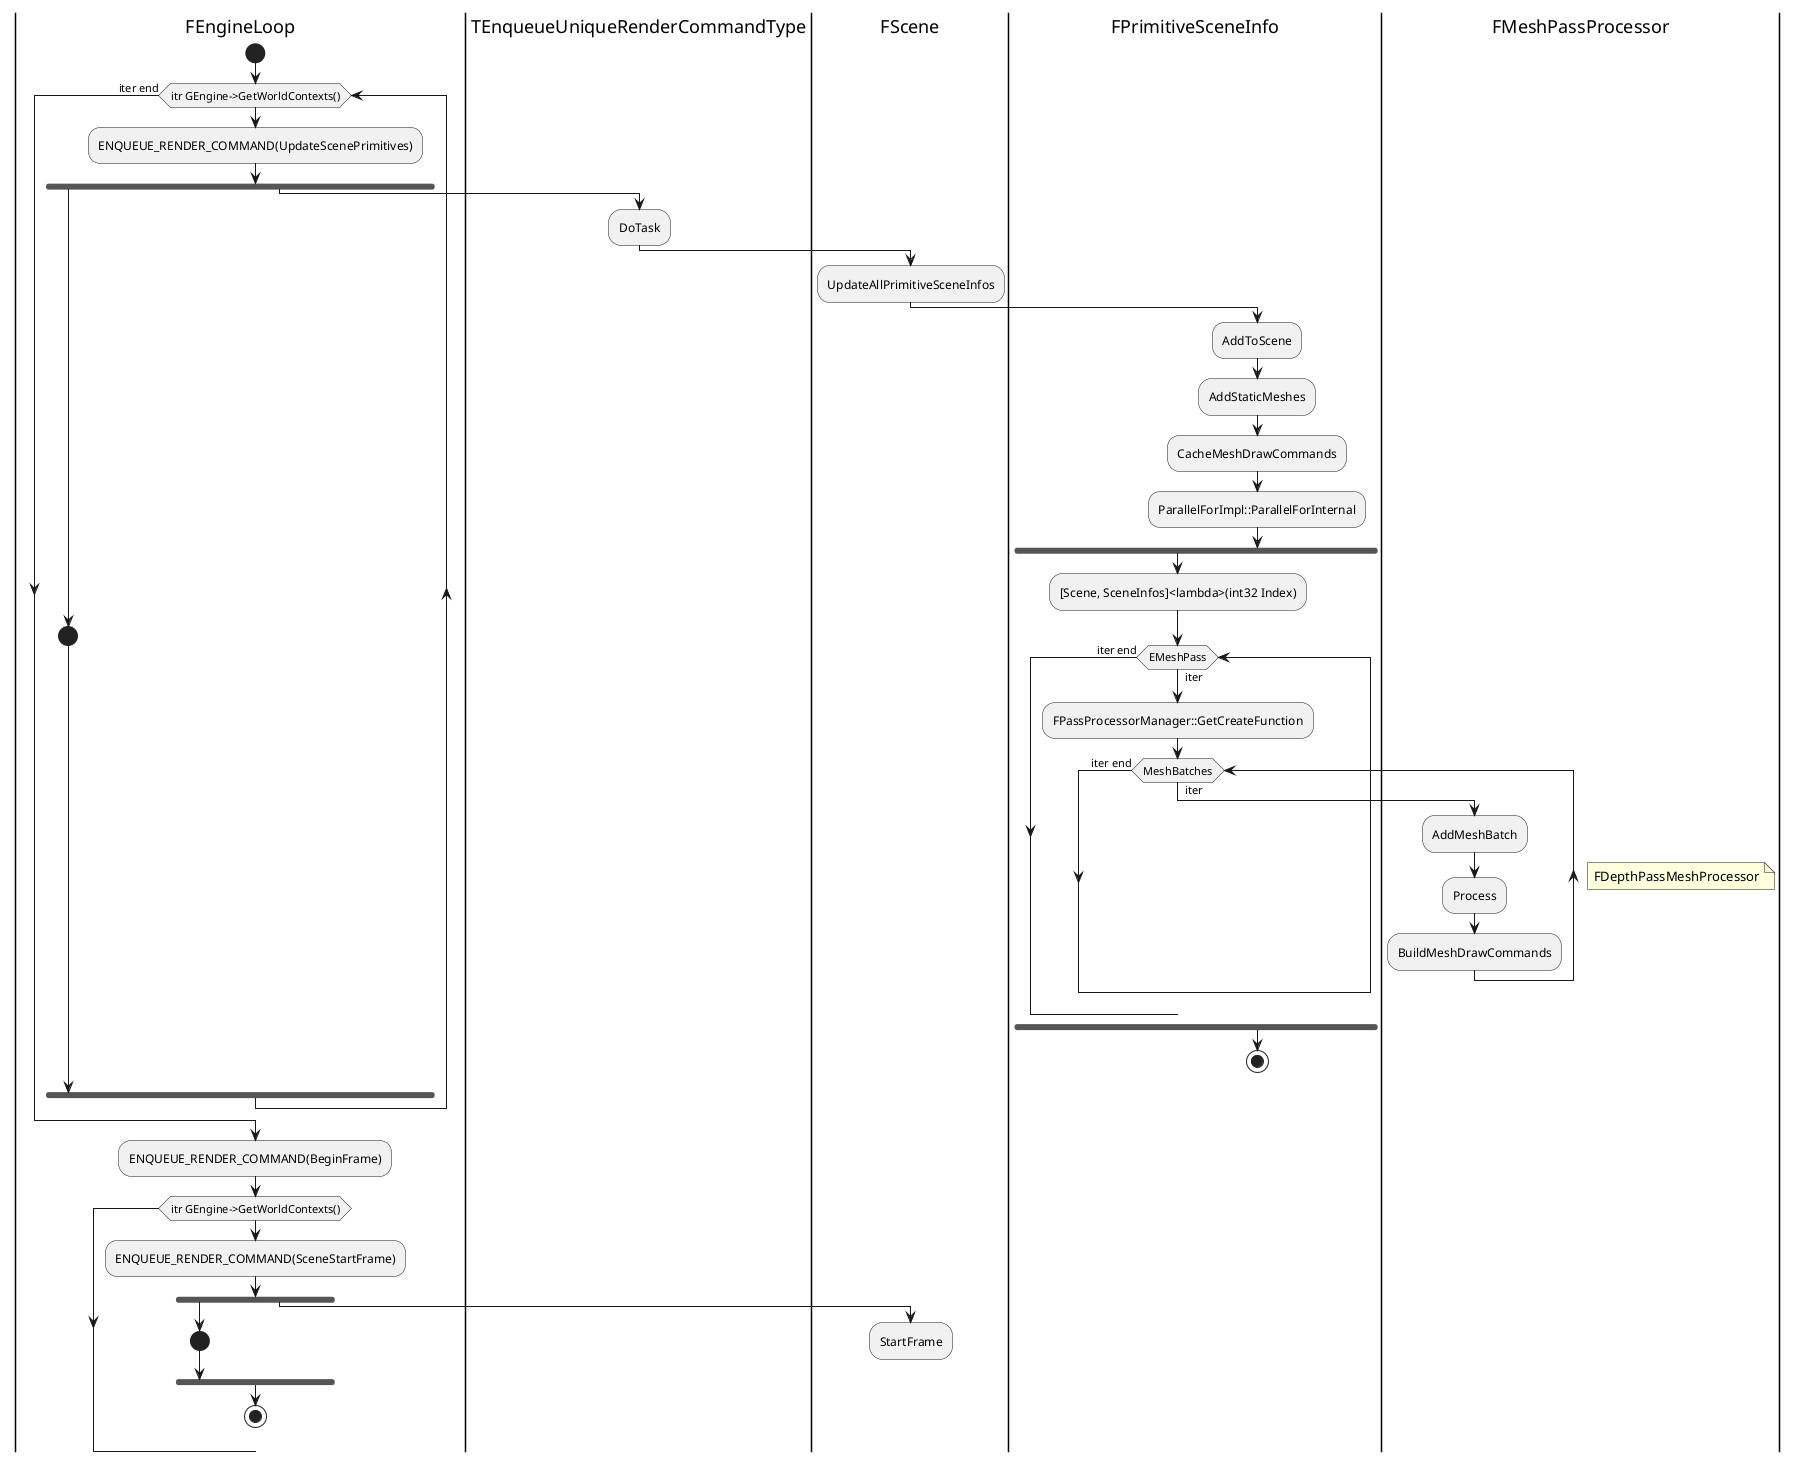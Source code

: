 @startuml
|FEngineLoop|
start
while(itr GEngine->GetWorldContexts())
:ENQUEUE_RENDER_COMMAND(UpdateScenePrimitives);
fork
start
fork again
|TEnqueueUniqueRenderCommandType|
:DoTask;
|FScene|
:UpdateAllPrimitiveSceneInfos;
|FPrimitiveSceneInfo|
:AddToScene;
:AddStaticMeshes;
:CacheMeshDrawCommands;
:ParallelForImpl::ParallelForInternal;
fork
:[Scene, SceneInfos]<lambda>(int32 Index);

while (EMeshPass) is ( iter )
:FPassProcessorManager::GetCreateFunction;
while (MeshBatches) is ( iter )

|FMeshPassProcessor|
note right
  FDepthPassMeshProcessor
end note

:AddMeshBatch;
:Process;
:BuildMeshDrawCommands;

|FPrimitiveSceneInfo|
end while(iter end)
end while(iter end)
end fork
kill
stop
|FEngineLoop|
end fork
end while(iter end)

:ENQUEUE_RENDER_COMMAND(BeginFrame);


while(itr GEngine->GetWorldContexts())
:ENQUEUE_RENDER_COMMAND(SceneStartFrame);
fork
start
fork again
|FScene|
:StartFrame;
kill
|FEngineLoop|
end fork



stop
@enduml